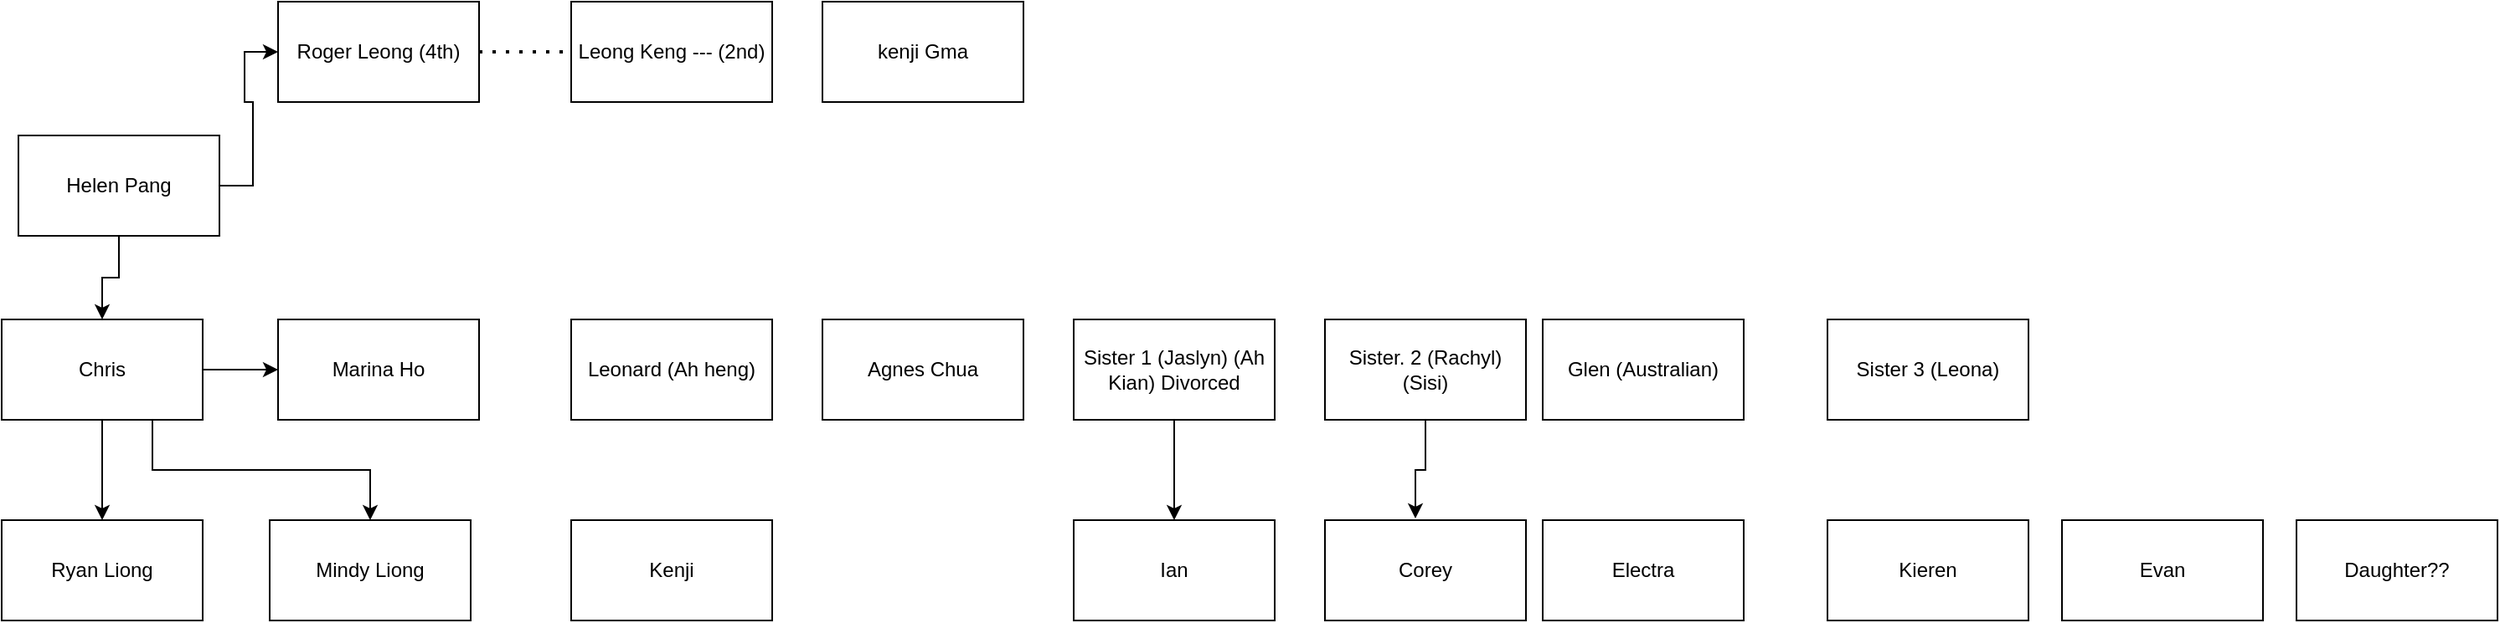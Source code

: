 <mxfile version="20.4.0" type="github">
  <diagram id="c3MBhsamdoNNhWPPPOBi" name="Page-1">
    <mxGraphModel dx="1258" dy="641" grid="1" gridSize="10" guides="1" tooltips="1" connect="1" arrows="1" fold="1" page="1" pageScale="1" pageWidth="850" pageHeight="1100" math="0" shadow="0">
      <root>
        <mxCell id="0" />
        <mxCell id="1" parent="0" />
        <mxCell id="e8DEwfpcFgEpc3TkqBYJ-7" style="edgeStyle=orthogonalEdgeStyle;rounded=0;orthogonalLoop=1;jettySize=auto;html=1;exitX=0.5;exitY=1;exitDx=0;exitDy=0;" edge="1" parent="1" source="e8DEwfpcFgEpc3TkqBYJ-1" target="e8DEwfpcFgEpc3TkqBYJ-3">
          <mxGeometry relative="1" as="geometry" />
        </mxCell>
        <mxCell id="e8DEwfpcFgEpc3TkqBYJ-11" style="edgeStyle=orthogonalEdgeStyle;rounded=0;orthogonalLoop=1;jettySize=auto;html=1;exitX=1;exitY=0.5;exitDx=0;exitDy=0;entryX=0;entryY=0.5;entryDx=0;entryDy=0;" edge="1" parent="1" source="e8DEwfpcFgEpc3TkqBYJ-1" target="e8DEwfpcFgEpc3TkqBYJ-2">
          <mxGeometry relative="1" as="geometry" />
        </mxCell>
        <mxCell id="e8DEwfpcFgEpc3TkqBYJ-1" value="Helen Pang" style="rounded=0;whiteSpace=wrap;html=1;" vertex="1" parent="1">
          <mxGeometry x="150" y="180" width="120" height="60" as="geometry" />
        </mxCell>
        <mxCell id="e8DEwfpcFgEpc3TkqBYJ-2" value="Roger Leong (4th)" style="rounded=0;whiteSpace=wrap;html=1;" vertex="1" parent="1">
          <mxGeometry x="305" y="100" width="120" height="60" as="geometry" />
        </mxCell>
        <mxCell id="e8DEwfpcFgEpc3TkqBYJ-8" style="edgeStyle=orthogonalEdgeStyle;rounded=0;orthogonalLoop=1;jettySize=auto;html=1;exitX=1;exitY=0.5;exitDx=0;exitDy=0;entryX=0;entryY=0.5;entryDx=0;entryDy=0;" edge="1" parent="1" source="e8DEwfpcFgEpc3TkqBYJ-3" target="e8DEwfpcFgEpc3TkqBYJ-4">
          <mxGeometry relative="1" as="geometry" />
        </mxCell>
        <mxCell id="e8DEwfpcFgEpc3TkqBYJ-9" style="edgeStyle=orthogonalEdgeStyle;rounded=0;orthogonalLoop=1;jettySize=auto;html=1;exitX=0.5;exitY=1;exitDx=0;exitDy=0;entryX=0.5;entryY=0;entryDx=0;entryDy=0;" edge="1" parent="1" source="e8DEwfpcFgEpc3TkqBYJ-3" target="e8DEwfpcFgEpc3TkqBYJ-5">
          <mxGeometry relative="1" as="geometry" />
        </mxCell>
        <mxCell id="e8DEwfpcFgEpc3TkqBYJ-10" style="edgeStyle=orthogonalEdgeStyle;rounded=0;orthogonalLoop=1;jettySize=auto;html=1;exitX=0.75;exitY=1;exitDx=0;exitDy=0;" edge="1" parent="1" source="e8DEwfpcFgEpc3TkqBYJ-3" target="e8DEwfpcFgEpc3TkqBYJ-6">
          <mxGeometry relative="1" as="geometry" />
        </mxCell>
        <mxCell id="e8DEwfpcFgEpc3TkqBYJ-3" value="Chris" style="rounded=0;whiteSpace=wrap;html=1;" vertex="1" parent="1">
          <mxGeometry x="140" y="290" width="120" height="60" as="geometry" />
        </mxCell>
        <mxCell id="e8DEwfpcFgEpc3TkqBYJ-4" value="Marina Ho" style="rounded=0;whiteSpace=wrap;html=1;" vertex="1" parent="1">
          <mxGeometry x="305" y="290" width="120" height="60" as="geometry" />
        </mxCell>
        <mxCell id="e8DEwfpcFgEpc3TkqBYJ-5" value="Ryan Liong" style="rounded=0;whiteSpace=wrap;html=1;" vertex="1" parent="1">
          <mxGeometry x="140" y="410" width="120" height="60" as="geometry" />
        </mxCell>
        <mxCell id="e8DEwfpcFgEpc3TkqBYJ-6" value="Mindy Liong" style="rounded=0;whiteSpace=wrap;html=1;" vertex="1" parent="1">
          <mxGeometry x="300" y="410" width="120" height="60" as="geometry" />
        </mxCell>
        <mxCell id="e8DEwfpcFgEpc3TkqBYJ-12" value="Leong Keng --- (2nd)" style="rounded=0;whiteSpace=wrap;html=1;" vertex="1" parent="1">
          <mxGeometry x="480" y="100" width="120" height="60" as="geometry" />
        </mxCell>
        <mxCell id="e8DEwfpcFgEpc3TkqBYJ-13" value="kenji Gma" style="rounded=0;whiteSpace=wrap;html=1;" vertex="1" parent="1">
          <mxGeometry x="630" y="100" width="120" height="60" as="geometry" />
        </mxCell>
        <mxCell id="e8DEwfpcFgEpc3TkqBYJ-14" value="Leonard (Ah heng)" style="rounded=0;whiteSpace=wrap;html=1;" vertex="1" parent="1">
          <mxGeometry x="480" y="290" width="120" height="60" as="geometry" />
        </mxCell>
        <mxCell id="e8DEwfpcFgEpc3TkqBYJ-27" style="edgeStyle=orthogonalEdgeStyle;rounded=0;orthogonalLoop=1;jettySize=auto;html=1;exitX=0.5;exitY=1;exitDx=0;exitDy=0;entryX=0.5;entryY=0;entryDx=0;entryDy=0;" edge="1" parent="1" source="e8DEwfpcFgEpc3TkqBYJ-15" target="e8DEwfpcFgEpc3TkqBYJ-23">
          <mxGeometry relative="1" as="geometry" />
        </mxCell>
        <mxCell id="e8DEwfpcFgEpc3TkqBYJ-15" value="Sister 1 (Jaslyn) (Ah Kian) Divorced" style="rounded=0;whiteSpace=wrap;html=1;" vertex="1" parent="1">
          <mxGeometry x="780" y="290" width="120" height="60" as="geometry" />
        </mxCell>
        <mxCell id="e8DEwfpcFgEpc3TkqBYJ-28" style="edgeStyle=orthogonalEdgeStyle;rounded=0;orthogonalLoop=1;jettySize=auto;html=1;exitX=0.5;exitY=1;exitDx=0;exitDy=0;entryX=0.45;entryY=-0.017;entryDx=0;entryDy=0;entryPerimeter=0;" edge="1" parent="1" source="e8DEwfpcFgEpc3TkqBYJ-16" target="e8DEwfpcFgEpc3TkqBYJ-24">
          <mxGeometry relative="1" as="geometry" />
        </mxCell>
        <mxCell id="e8DEwfpcFgEpc3TkqBYJ-16" value="Sister. 2 (Rachyl) (Sisi)" style="rounded=0;whiteSpace=wrap;html=1;" vertex="1" parent="1">
          <mxGeometry x="930" y="290" width="120" height="60" as="geometry" />
        </mxCell>
        <mxCell id="e8DEwfpcFgEpc3TkqBYJ-17" value="Sister 3 (Leona)" style="rounded=0;whiteSpace=wrap;html=1;" vertex="1" parent="1">
          <mxGeometry x="1230" y="290" width="120" height="60" as="geometry" />
        </mxCell>
        <mxCell id="e8DEwfpcFgEpc3TkqBYJ-19" value="" style="endArrow=none;dashed=1;html=1;dashPattern=1 3;strokeWidth=2;rounded=0;entryX=0;entryY=0.5;entryDx=0;entryDy=0;exitX=1;exitY=0.5;exitDx=0;exitDy=0;" edge="1" parent="1" source="e8DEwfpcFgEpc3TkqBYJ-2" target="e8DEwfpcFgEpc3TkqBYJ-12">
          <mxGeometry width="50" height="50" relative="1" as="geometry">
            <mxPoint x="390" y="310" as="sourcePoint" />
            <mxPoint x="470" y="150" as="targetPoint" />
          </mxGeometry>
        </mxCell>
        <mxCell id="e8DEwfpcFgEpc3TkqBYJ-20" value="Agnes Chua" style="rounded=0;whiteSpace=wrap;html=1;" vertex="1" parent="1">
          <mxGeometry x="630" y="290" width="120" height="60" as="geometry" />
        </mxCell>
        <mxCell id="e8DEwfpcFgEpc3TkqBYJ-22" value="Kenji" style="rounded=0;whiteSpace=wrap;html=1;" vertex="1" parent="1">
          <mxGeometry x="480" y="410" width="120" height="60" as="geometry" />
        </mxCell>
        <mxCell id="e8DEwfpcFgEpc3TkqBYJ-23" value="Ian" style="rounded=0;whiteSpace=wrap;html=1;" vertex="1" parent="1">
          <mxGeometry x="780" y="410" width="120" height="60" as="geometry" />
        </mxCell>
        <mxCell id="e8DEwfpcFgEpc3TkqBYJ-24" value="Corey" style="rounded=0;whiteSpace=wrap;html=1;" vertex="1" parent="1">
          <mxGeometry x="930" y="410" width="120" height="60" as="geometry" />
        </mxCell>
        <mxCell id="e8DEwfpcFgEpc3TkqBYJ-25" value="Glen (Australian)" style="rounded=0;whiteSpace=wrap;html=1;" vertex="1" parent="1">
          <mxGeometry x="1060" y="290" width="120" height="60" as="geometry" />
        </mxCell>
        <mxCell id="e8DEwfpcFgEpc3TkqBYJ-26" value="Electra" style="rounded=0;whiteSpace=wrap;html=1;" vertex="1" parent="1">
          <mxGeometry x="1060" y="410" width="120" height="60" as="geometry" />
        </mxCell>
        <mxCell id="e8DEwfpcFgEpc3TkqBYJ-29" value="Kieren" style="rounded=0;whiteSpace=wrap;html=1;" vertex="1" parent="1">
          <mxGeometry x="1230" y="410" width="120" height="60" as="geometry" />
        </mxCell>
        <mxCell id="e8DEwfpcFgEpc3TkqBYJ-30" value="Evan" style="rounded=0;whiteSpace=wrap;html=1;" vertex="1" parent="1">
          <mxGeometry x="1370" y="410" width="120" height="60" as="geometry" />
        </mxCell>
        <mxCell id="e8DEwfpcFgEpc3TkqBYJ-31" value="Daughter??" style="rounded=0;whiteSpace=wrap;html=1;" vertex="1" parent="1">
          <mxGeometry x="1510" y="410" width="120" height="60" as="geometry" />
        </mxCell>
      </root>
    </mxGraphModel>
  </diagram>
</mxfile>
